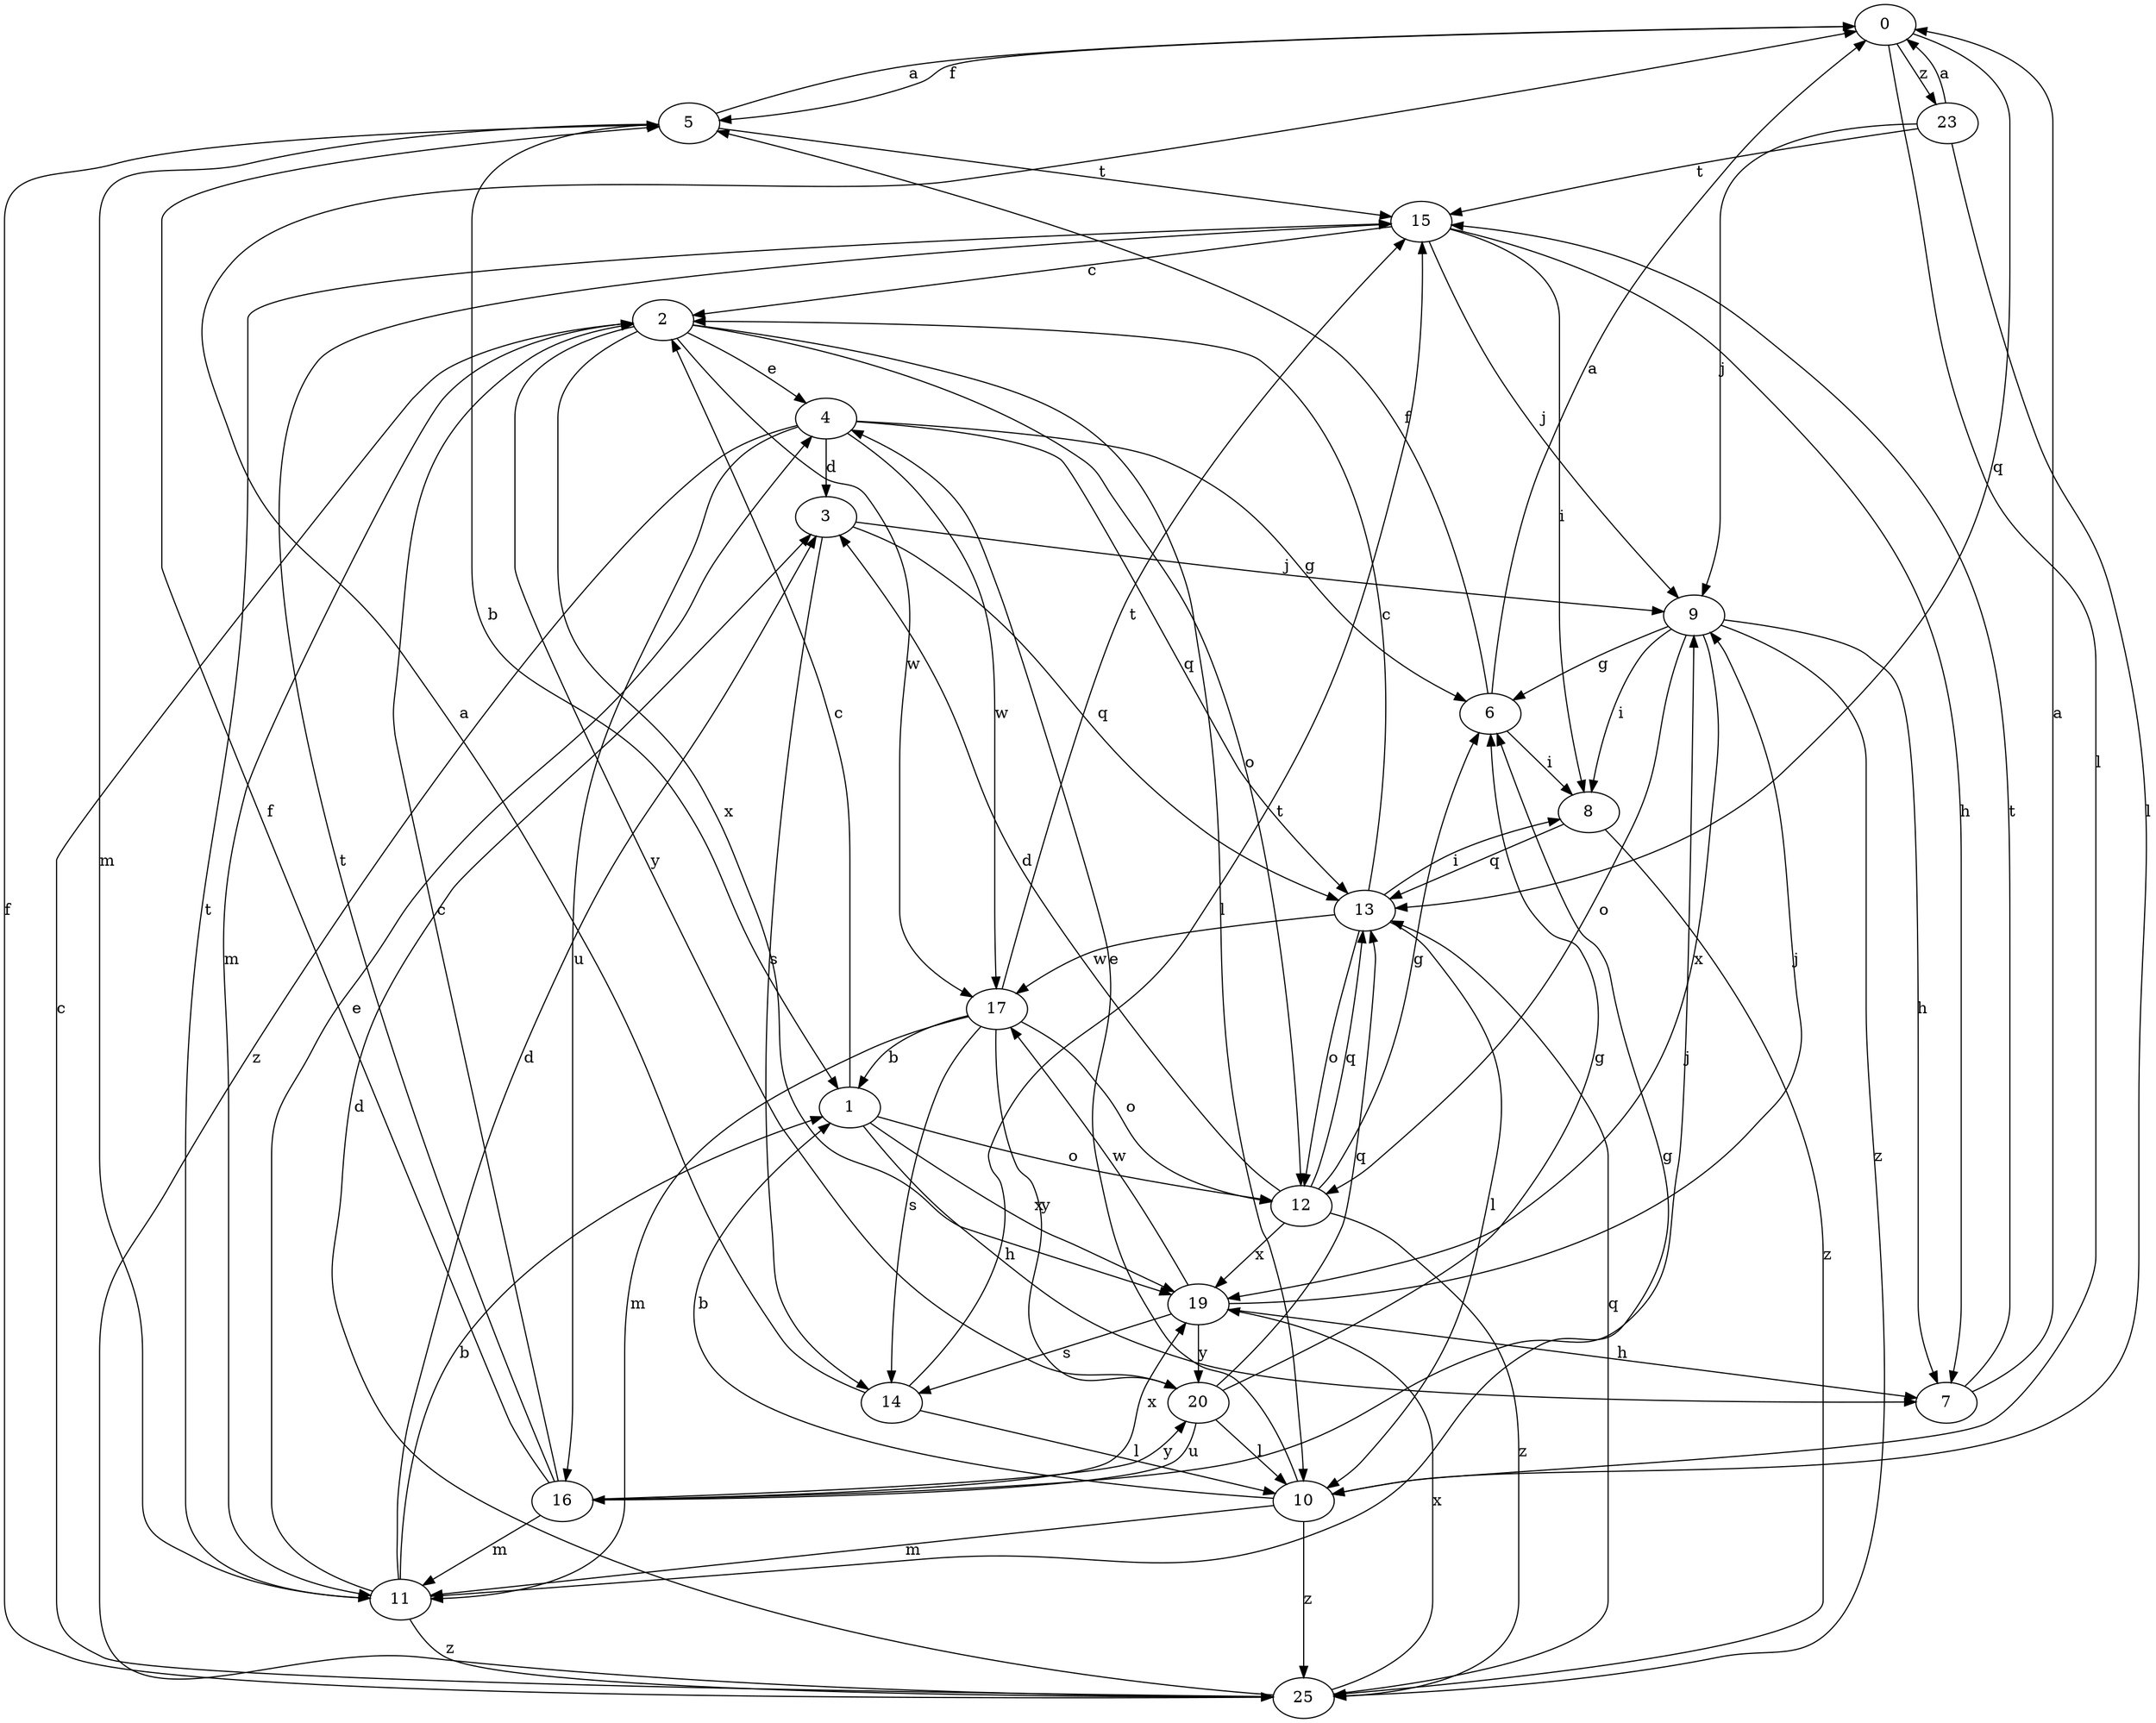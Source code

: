 strict digraph  {
0;
1;
2;
3;
4;
5;
6;
7;
8;
9;
10;
11;
12;
13;
14;
15;
16;
17;
19;
20;
23;
25;
0 -> 5  [label=f];
0 -> 10  [label=l];
0 -> 13  [label=q];
0 -> 23  [label=z];
1 -> 2  [label=c];
1 -> 7  [label=h];
1 -> 12  [label=o];
1 -> 19  [label=x];
2 -> 4  [label=e];
2 -> 10  [label=l];
2 -> 11  [label=m];
2 -> 12  [label=o];
2 -> 17  [label=w];
2 -> 19  [label=x];
2 -> 20  [label=y];
3 -> 9  [label=j];
3 -> 13  [label=q];
3 -> 14  [label=s];
4 -> 3  [label=d];
4 -> 6  [label=g];
4 -> 13  [label=q];
4 -> 16  [label=u];
4 -> 17  [label=w];
4 -> 25  [label=z];
5 -> 0  [label=a];
5 -> 1  [label=b];
5 -> 11  [label=m];
5 -> 15  [label=t];
6 -> 0  [label=a];
6 -> 5  [label=f];
6 -> 8  [label=i];
7 -> 0  [label=a];
7 -> 15  [label=t];
8 -> 13  [label=q];
8 -> 25  [label=z];
9 -> 6  [label=g];
9 -> 7  [label=h];
9 -> 8  [label=i];
9 -> 12  [label=o];
9 -> 19  [label=x];
9 -> 25  [label=z];
10 -> 1  [label=b];
10 -> 4  [label=e];
10 -> 11  [label=m];
10 -> 25  [label=z];
11 -> 1  [label=b];
11 -> 3  [label=d];
11 -> 4  [label=e];
11 -> 6  [label=g];
11 -> 15  [label=t];
11 -> 25  [label=z];
12 -> 3  [label=d];
12 -> 6  [label=g];
12 -> 13  [label=q];
12 -> 19  [label=x];
12 -> 25  [label=z];
13 -> 2  [label=c];
13 -> 8  [label=i];
13 -> 10  [label=l];
13 -> 12  [label=o];
13 -> 17  [label=w];
14 -> 0  [label=a];
14 -> 10  [label=l];
14 -> 15  [label=t];
15 -> 2  [label=c];
15 -> 7  [label=h];
15 -> 8  [label=i];
15 -> 9  [label=j];
16 -> 2  [label=c];
16 -> 5  [label=f];
16 -> 9  [label=j];
16 -> 11  [label=m];
16 -> 15  [label=t];
16 -> 19  [label=x];
16 -> 20  [label=y];
17 -> 1  [label=b];
17 -> 11  [label=m];
17 -> 12  [label=o];
17 -> 14  [label=s];
17 -> 15  [label=t];
17 -> 20  [label=y];
19 -> 7  [label=h];
19 -> 9  [label=j];
19 -> 14  [label=s];
19 -> 17  [label=w];
19 -> 20  [label=y];
20 -> 6  [label=g];
20 -> 10  [label=l];
20 -> 13  [label=q];
20 -> 16  [label=u];
23 -> 0  [label=a];
23 -> 9  [label=j];
23 -> 10  [label=l];
23 -> 15  [label=t];
25 -> 2  [label=c];
25 -> 3  [label=d];
25 -> 5  [label=f];
25 -> 13  [label=q];
25 -> 19  [label=x];
}
